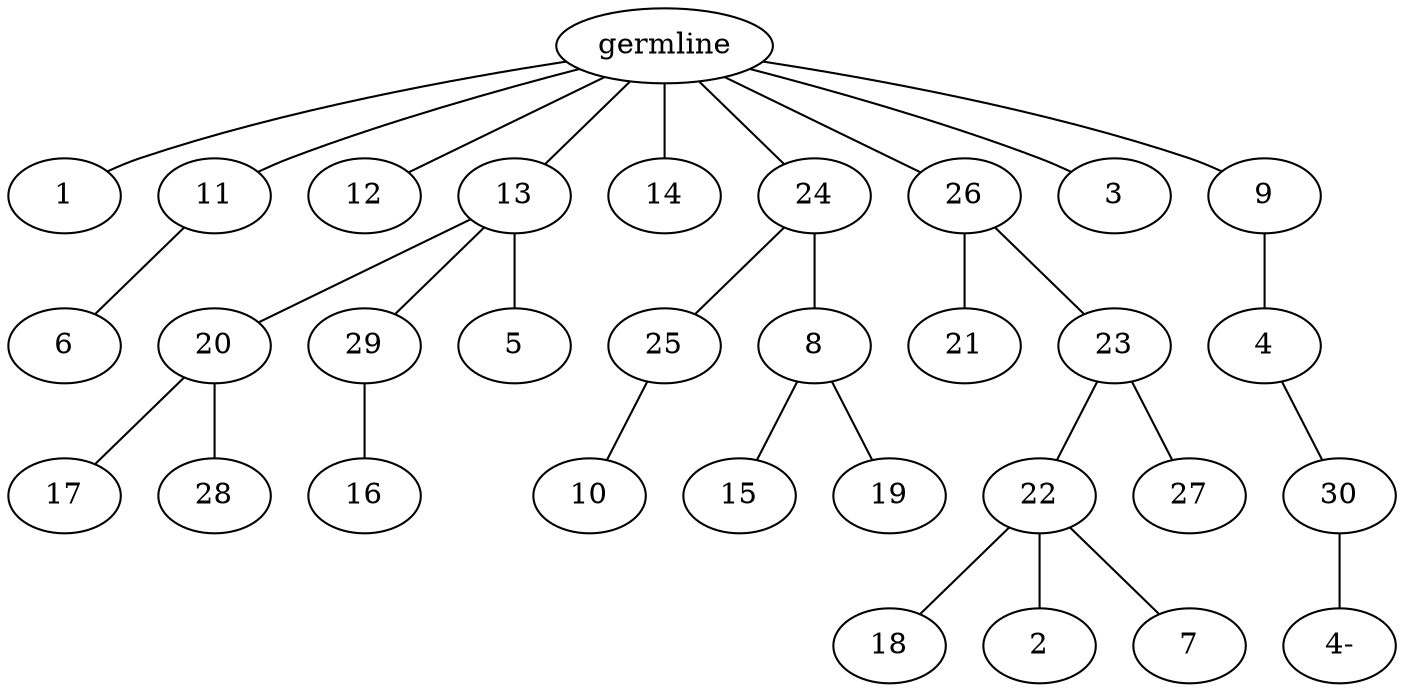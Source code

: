 graph tree {
    "140647839800096" [label="germline"];
    "140647839986112" [label="1"];
    "140647839989328" [label="11"];
    "140647840155728" [label="6"];
    "140647839987216" [label="12"];
    "140647840145216" [label="13"];
    "140647840157120" [label="20"];
    "140647840156976" [label="17"];
    "140647840157168" [label="28"];
    "140647840155488" [label="29"];
    "140647840156160" [label="16"];
    "140647839972032" [label="5"];
    "140647840144976" [label="14"];
    "140647839973232" [label="24"];
    "140647840155152" [label="25"];
    "140647840005904" [label="10"];
    "140647840156256" [label="8"];
    "140647840025136" [label="15"];
    "140647840022784" [label="19"];
    "140647839971120" [label="26"];
    "140647840154144" [label="21"];
    "140647839949248" [label="23"];
    "140647839476608" [label="22"];
    "140647839474544" [label="18"];
    "140647839797360" [label="2"];
    "140647839799088" [label="7"];
    "140647839797456" [label="27"];
    "140647840155680" [label="3"];
    "140647839798032" [label="9"];
    "140647839660976" [label="4"];
    "140647839776880" [label="30"];
    "140647840157600" [label="4-"];
    "140647839800096" -- "140647839986112";
    "140647839800096" -- "140647839989328";
    "140647839800096" -- "140647839987216";
    "140647839800096" -- "140647840145216";
    "140647839800096" -- "140647840144976";
    "140647839800096" -- "140647839973232";
    "140647839800096" -- "140647839971120";
    "140647839800096" -- "140647840155680";
    "140647839800096" -- "140647839798032";
    "140647839989328" -- "140647840155728";
    "140647840145216" -- "140647840157120";
    "140647840145216" -- "140647840155488";
    "140647840145216" -- "140647839972032";
    "140647840157120" -- "140647840156976";
    "140647840157120" -- "140647840157168";
    "140647840155488" -- "140647840156160";
    "140647839973232" -- "140647840155152";
    "140647839973232" -- "140647840156256";
    "140647840155152" -- "140647840005904";
    "140647840156256" -- "140647840025136";
    "140647840156256" -- "140647840022784";
    "140647839971120" -- "140647840154144";
    "140647839971120" -- "140647839949248";
    "140647839949248" -- "140647839476608";
    "140647839949248" -- "140647839797456";
    "140647839476608" -- "140647839474544";
    "140647839476608" -- "140647839797360";
    "140647839476608" -- "140647839799088";
    "140647839798032" -- "140647839660976";
    "140647839660976" -- "140647839776880";
    "140647839776880" -- "140647840157600";
}
